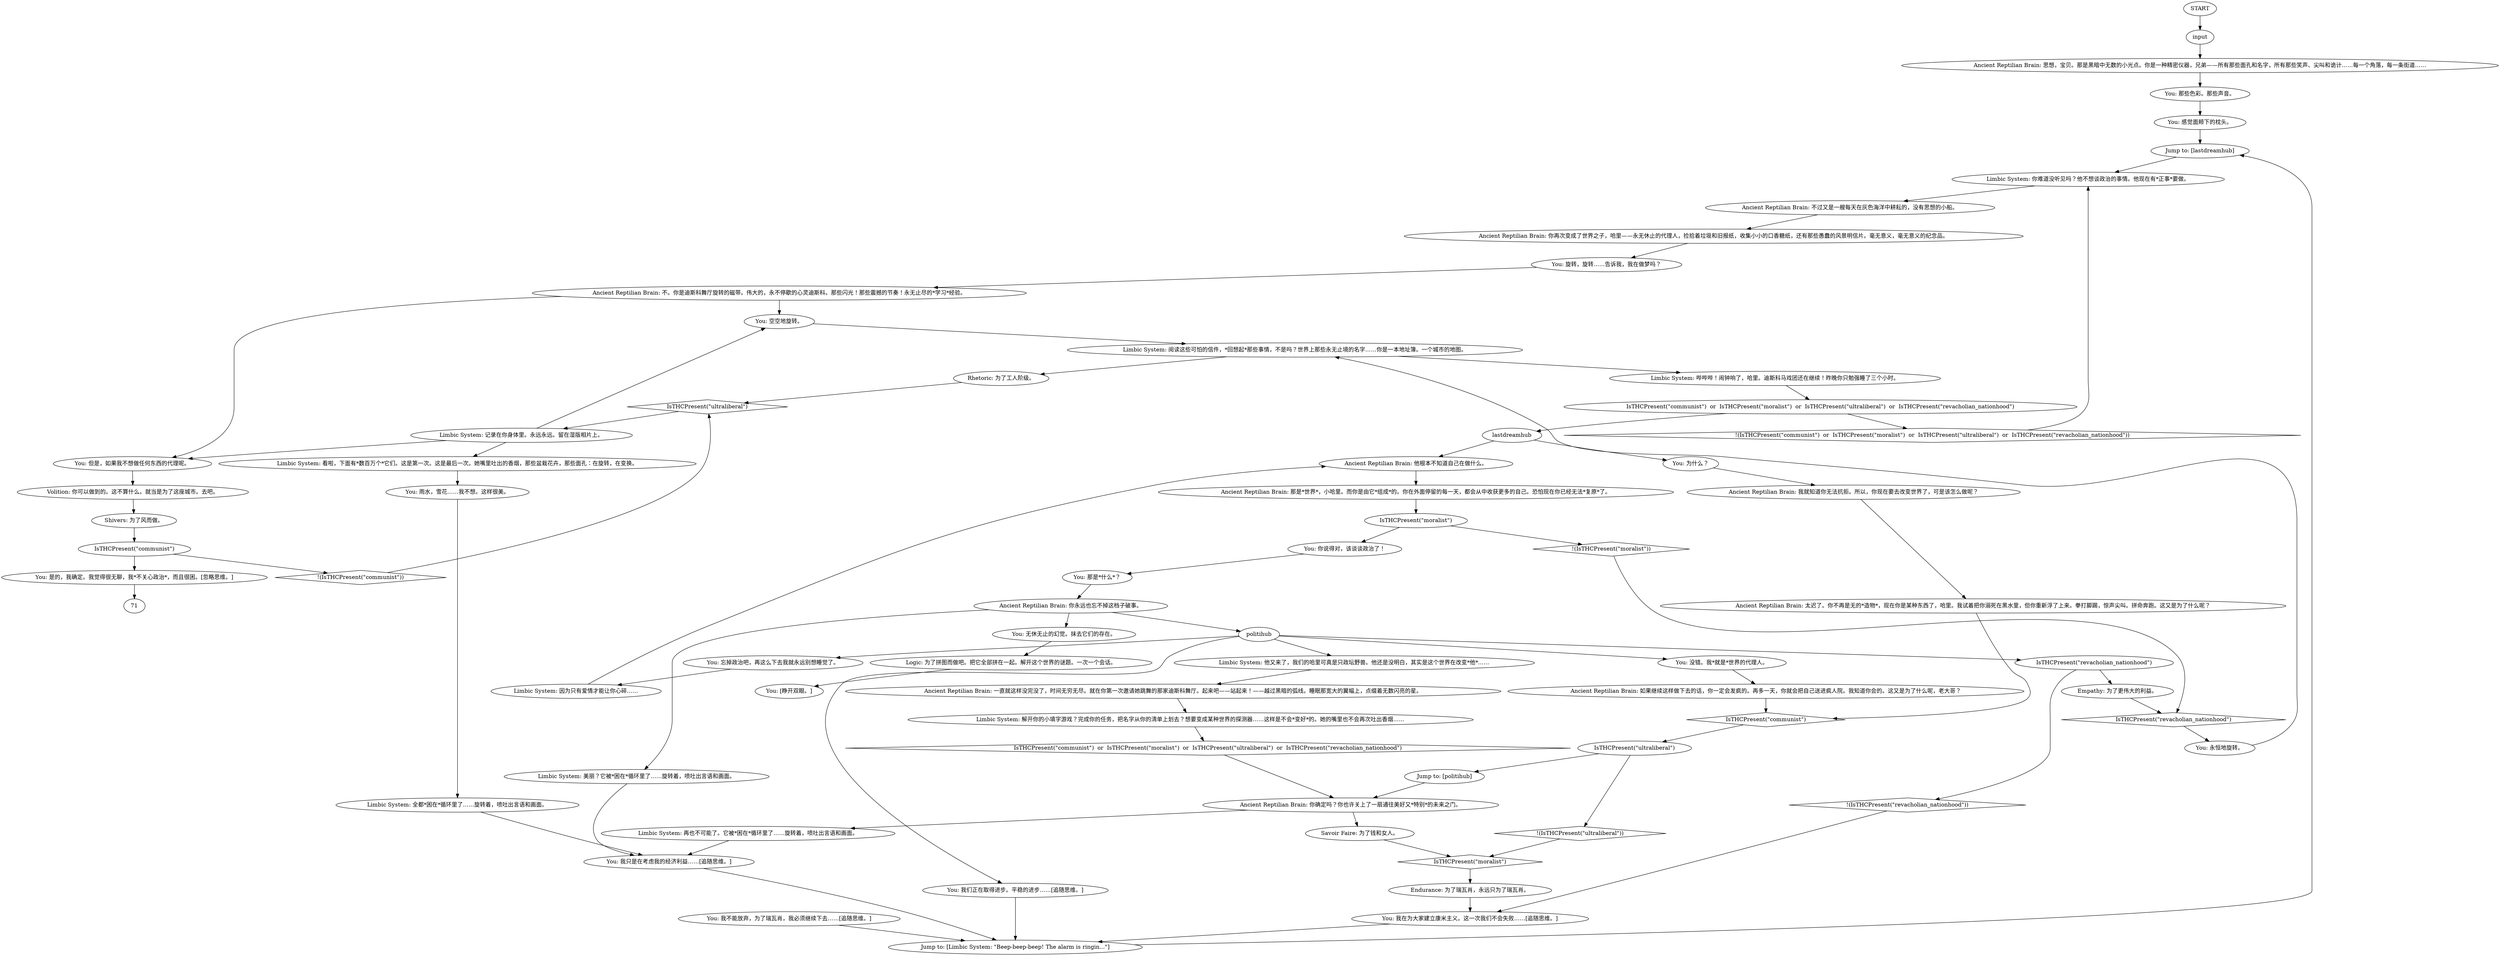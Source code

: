 # WHIRLING F2 / DREAM 4
# Dream in which you are the world-detector.
# ==================================================
digraph G {
	  0 [label="START"];
	  1 [label="input"];
	  2 [label="You: 空空地旋转。"];
	  3 [label="You: 为什么？"];
	  4 [label="You: 忘掉政治吧，再这么下去我就永远别想睡觉了。"];
	  5 [label="Ancient Reptilian Brain: 不。你是迪斯科舞厅旋转的磁带。伟大的，永不停歇的心灵迪斯科。那些闪光！那些震撼的节奏！永无止尽的*学习*经验。"];
	  6 [label="Ancient Reptilian Brain: 如果继续这样做下去的话，你一定会发疯的。再多一天，你就会把自己送进疯人院。我知道你会的。这又是为了什么呢，老大哥？"];
	  7 [label="Shivers: 为了风而做。"];
	  8 [label="You: [睁开双眼。]"];
	  9 [label="Ancient Reptilian Brain: 不过又是一艘每天在灰色海洋中耕耘的，没有思想的小船。"];
	  10 [label="Ancient Reptilian Brain: 思想，宝贝。那是黑暗中无数的小光点。你是一种精密仪器，兄弟——所有那些面孔和名字，所有那些笑声、尖叫和诡计……每一个角落，每一条街道……"];
	  11 [label="You: 我不能放弃，为了瑞瓦肖，我必须继续下去……[追随思维。]"];
	  12 [label="You: 我们正在取得进步。平稳的进步……[追随思维。]"];
	  13 [label="Limbic System: 他又来了，我们的哈里可真是只政坛野兽。他还是没明白，其实是这个世界在改变*他*……"];
	  14 [label="Jump to: [Limbic System: \"Beep-beep-beep! The alarm is ringin...\"]"];
	  15 [label="Ancient Reptilian Brain: 你再次变成了世界之子，哈里——永无休止的代理人，捡拾着垃圾和旧报纸，收集小小的口香糖纸，还有那些愚蠢的风景明信片。毫无意义，毫无意义的纪念品。"];
	  16 [label="You: 我只是在考虑我的经济利益……[追随思维。]"];
	  17 [label="IsTHCPresent(\"revacholian_nationhood\")"];
	  18 [label="IsTHCPresent(\"revacholian_nationhood\")", shape=diamond];
	  19 [label="!(IsTHCPresent(\"revacholian_nationhood\"))", shape=diamond];
	  20 [label="Empathy: 为了更伟大的利益。"];
	  21 [label="Endurance: 为了瑞瓦肖，永远只为了瑞瓦肖。"];
	  22 [label="You: 永恒地旋转。"];
	  23 [label="You: 但是，如果我不想做任何东西的代理呢。"];
	  24 [label="Limbic System: 哔哔哔！闹钟响了，哈里。迪斯科马戏团还在继续！昨晚你只勉强睡了三个小时。"];
	  25 [label="Jump to: [lastdreamhub]"];
	  26 [label="Ancient Reptilian Brain: 那是*世界*，小哈里。而你是由它*组成*的。你在外面停留的每一天，都会从中收获更多的自己。恐怕现在你已经无法*复原*了。"];
	  27 [label="Ancient Reptilian Brain: 你永远也忘不掉这档子破事。"];
	  28 [label="IsTHCPresent(\"moralist\")"];
	  29 [label="IsTHCPresent(\"moralist\")", shape=diamond];
	  30 [label="!(IsTHCPresent(\"moralist\"))", shape=diamond];
	  31 [label="You: 你说得对，该谈谈政治了！"];
	  32 [label="Limbic System: 再也不可能了。它被*困在*循环里了……旋转着，喷吐出言语和画面。"];
	  33 [label="Logic: 为了拼图而做吧。把它全部拼在一起。解开这个世界的谜题。一次一个会话。"];
	  34 [label="IsTHCPresent(\"communist\")"];
	  35 [label="IsTHCPresent(\"communist\")", shape=diamond];
	  36 [label="!(IsTHCPresent(\"communist\"))", shape=diamond];
	  37 [label="You: 是的，我确定。我觉得很无聊，我*不关心政治*，而且很困。[忽略思维。]"];
	  38 [label="Savoir Faire: 为了钱和女人。"];
	  39 [label="Limbic System: 记录在你身体里。永远永远。留在湿版相片上。"];
	  40 [label="You: 那些色彩。那些声音。"];
	  41 [label="politihub"];
	  42 [label="Ancient Reptilian Brain: 你确定吗？你也许关上了一扇通往美好又*特别*的未来之门。"];
	  43 [label="Limbic System: 因为只有爱情才能让你心碎……"];
	  44 [label="Ancient Reptilian Brain: 我就知道你无法抗拒。所以，你现在要去改变世界了，可是该怎么做呢？"];
	  45 [label="You: 那是*什么*？"];
	  46 [label="You: 雨水，雪花……我不想。这样很美。"];
	  47 [label="You: 无休无止的幻觉。抹去它们的存在。"];
	  48 [label="Limbic System: 美丽？它被*困在*循环里了……旋转着，喷吐出言语和画面。"];
	  49 [label="Limbic System: 全都*困在*循环里了……旋转着，喷吐出言语和画面。"];
	  50 [label="You: 感觉面颊下的枕头。"];
	  51 [label="Ancient Reptilian Brain: 他根本不知道自己在做什么。"];
	  52 [label="Ancient Reptilian Brain: 一直就这样没完没了，时间无穷无尽。就在你第一次邀请她跳舞的那家迪斯科舞厅。起来吧——站起来！——越过黑暗的弧线。睡眠那宽大的翼幅上，点缀着无数闪亮的星。"];
	  53 [label="Limbic System: 阅读这些可怕的信件，*回想起*那些事情，不是吗？世界上那些永无止境的名字……你是一本地址簿。一个城市的地图。"];
	  54 [label="You: 旋转，旋转……告诉我，我在做梦吗？"];
	  55 [label="Limbic System: 看啦，下面有*数百万个*它们。这是第一次。这是最后一次。她嘴里吐出的香烟，那些盆栽花卉，那些面孔：在旋转，在变换。"];
	  56 [label="Limbic System: 解开你的小填字游戏？完成你的任务，把名字从你的清单上划去？想要变成某种世界的探测器……这样是不会*变好*的。她的嘴里也不会再次吐出香烟……"];
	  57 [label="You: 我在为大家建立康米主义。这一次我们不会失败……[追随思维。]"];
	  58 [label="You: 没错。我*就是*世界的代理人。"];
	  59 [label="Rhetoric: 为了工人阶级。"];
	  60 [label="IsTHCPresent(\"ultraliberal\")"];
	  61 [label="IsTHCPresent(\"ultraliberal\")", shape=diamond];
	  62 [label="!(IsTHCPresent(\"ultraliberal\"))", shape=diamond];
	  63 [label="Jump to: [politihub]"];
	  64 [label="Ancient Reptilian Brain: 太迟了。你不再是无的*造物*，现在你是某种东西了，哈里。我试着把你溺死在黑水里，但你重新浮了上来。拳打脚踢，惊声尖叫。拼命奔跑。这又是为了什么呢？"];
	  65 [label="Volition: 你可以做到的。这不算什么。就当是为了这座城市。去吧。"];
	  66 [label="IsTHCPresent(\"communist\")  or  IsTHCPresent(\"moralist\")  or  IsTHCPresent(\"ultraliberal\")  or  IsTHCPresent(\"revacholian_nationhood\")"];
	  67 [label="IsTHCPresent(\"communist\")  or  IsTHCPresent(\"moralist\")  or  IsTHCPresent(\"ultraliberal\")  or  IsTHCPresent(\"revacholian_nationhood\")", shape=diamond];
	  68 [label="!(IsTHCPresent(\"communist\")  or  IsTHCPresent(\"moralist\")  or  IsTHCPresent(\"ultraliberal\")  or  IsTHCPresent(\"revacholian_nationhood\"))", shape=diamond];
	  69 [label="lastdreamhub"];
	  70 [label="Limbic System: 你难道没听见吗？他不想谈政治的事情。他现在有*正事*要做。"];
	  0 -> 1
	  1 -> 10
	  2 -> 53
	  3 -> 44
	  4 -> 43
	  5 -> 2
	  5 -> 23
	  6 -> 35
	  7 -> 34
	  9 -> 15
	  10 -> 40
	  11 -> 14
	  12 -> 14
	  13 -> 52
	  14 -> 25
	  15 -> 54
	  16 -> 14
	  17 -> 19
	  17 -> 20
	  18 -> 22
	  19 -> 57
	  20 -> 18
	  21 -> 57
	  22 -> 53
	  23 -> 65
	  24 -> 66
	  25 -> 70
	  26 -> 28
	  27 -> 48
	  27 -> 41
	  27 -> 47
	  28 -> 30
	  28 -> 31
	  29 -> 21
	  30 -> 18
	  31 -> 45
	  32 -> 16
	  33 -> 8
	  34 -> 36
	  34 -> 37
	  35 -> 60
	  36 -> 61
	  37 -> 71
	  38 -> 29
	  39 -> 2
	  39 -> 55
	  39 -> 23
	  40 -> 50
	  41 -> 4
	  41 -> 12
	  41 -> 13
	  41 -> 17
	  41 -> 58
	  42 -> 32
	  42 -> 38
	  43 -> 51
	  44 -> 64
	  45 -> 27
	  46 -> 49
	  47 -> 33
	  48 -> 16
	  49 -> 16
	  50 -> 25
	  51 -> 26
	  52 -> 56
	  53 -> 24
	  53 -> 59
	  54 -> 5
	  55 -> 46
	  56 -> 67
	  57 -> 14
	  58 -> 6
	  59 -> 61
	  60 -> 62
	  60 -> 63
	  61 -> 39
	  62 -> 29
	  63 -> 42
	  64 -> 35
	  65 -> 7
	  66 -> 68
	  66 -> 69
	  67 -> 42
	  68 -> 70
	  69 -> 51
	  69 -> 3
	  70 -> 9
}

